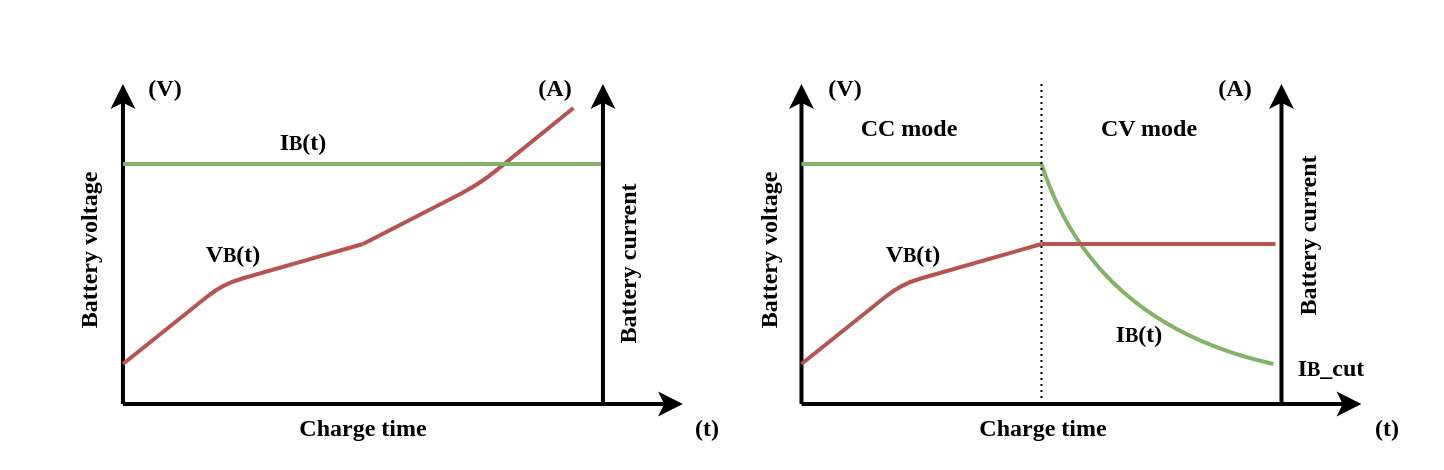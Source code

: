 <mxfile version="20.3.0" type="device"><diagram id="y98nZuvJY_XrkXtn28bW" name="Page-1"><mxGraphModel dx="1053" dy="-1114" grid="0" gridSize="10" guides="1" tooltips="1" connect="1" arrows="1" fold="1" page="1" pageScale="1" pageWidth="827" pageHeight="583" math="0" shadow="0"><root><mxCell id="0"/><mxCell id="1" parent="0"/><mxCell id="kRUC_vK1ncA4easl_D9F-1" value="" style="endArrow=classic;html=1;rounded=1;strokeColor=#000000;strokeWidth=2;fontFamily=Comic Sans MS;fontSize=13;fontColor=#000000;" edge="1" parent="1"><mxGeometry width="50" height="50" relative="1" as="geometry"><mxPoint x="426.74" y="2150" as="sourcePoint"/><mxPoint x="426.74" y="1990" as="targetPoint"/></mxGeometry></mxCell><mxCell id="kRUC_vK1ncA4easl_D9F-2" value="" style="endArrow=classic;html=1;rounded=1;strokeColor=#000000;strokeWidth=2;fontFamily=Comic Sans MS;fontSize=13;fontColor=#000000;" edge="1" parent="1"><mxGeometry width="50" height="50" relative="1" as="geometry"><mxPoint x="426.74" y="2150" as="sourcePoint"/><mxPoint x="706.74" y="2150" as="targetPoint"/></mxGeometry></mxCell><mxCell id="kRUC_vK1ncA4easl_D9F-3" value="" style="endArrow=none;html=1;rounded=1;strokeColor=#82b366;strokeWidth=2;fontFamily=Comic Sans MS;fontSize=13;fontColor=#000000;fillColor=#d5e8d4;" edge="1" parent="1"><mxGeometry width="50" height="50" relative="1" as="geometry"><mxPoint x="426.74" y="2030" as="sourcePoint"/><mxPoint x="546.74" y="2030" as="targetPoint"/></mxGeometry></mxCell><mxCell id="kRUC_vK1ncA4easl_D9F-4" value="" style="endArrow=none;html=1;strokeColor=#82b366;strokeWidth=2;fontFamily=Comic Sans MS;fontSize=13;fontColor=#000000;curved=1;fillColor=#d5e8d4;" edge="1" parent="1"><mxGeometry width="50" height="50" relative="1" as="geometry"><mxPoint x="546.74" y="2030" as="sourcePoint"/><mxPoint x="662.74" y="2130" as="targetPoint"/><Array as="points"><mxPoint x="572.74" y="2110"/></Array></mxGeometry></mxCell><mxCell id="kRUC_vK1ncA4easl_D9F-5" value="" style="endArrow=classic;html=1;rounded=1;strokeColor=#000000;strokeWidth=2;fontFamily=Comic Sans MS;fontSize=13;fontColor=#000000;" edge="1" parent="1"><mxGeometry width="50" height="50" relative="1" as="geometry"><mxPoint x="666.74" y="2150" as="sourcePoint"/><mxPoint x="666.74" y="1990" as="targetPoint"/></mxGeometry></mxCell><mxCell id="kRUC_vK1ncA4easl_D9F-6" value="" style="endArrow=none;html=1;strokeColor=#b85450;strokeWidth=2;fontFamily=Comic Sans MS;fontSize=13;fontColor=#000000;rounded=1;fillColor=#f8cecc;" edge="1" parent="1"><mxGeometry width="50" height="50" relative="1" as="geometry"><mxPoint x="426.74" y="2130" as="sourcePoint"/><mxPoint x="546.74" y="2070" as="targetPoint"/><Array as="points"><mxPoint x="476.74" y="2090"/></Array></mxGeometry></mxCell><mxCell id="kRUC_vK1ncA4easl_D9F-7" value="" style="endArrow=none;html=1;rounded=1;strokeColor=#b85450;strokeWidth=2;fontFamily=Comic Sans MS;fontSize=13;fontColor=#000000;fillColor=#f8cecc;" edge="1" parent="1"><mxGeometry width="50" height="50" relative="1" as="geometry"><mxPoint x="546.74" y="2070" as="sourcePoint"/><mxPoint x="663.74" y="2070" as="targetPoint"/></mxGeometry></mxCell><mxCell id="kRUC_vK1ncA4easl_D9F-8" value="" style="endArrow=none;dashed=1;html=1;rounded=1;strokeColor=#000000;strokeWidth=1;fontFamily=Comic Sans MS;fontSize=13;fontColor=#000000;dashPattern=1 2;" edge="1" parent="1"><mxGeometry width="50" height="50" relative="1" as="geometry"><mxPoint x="546.74" y="2150" as="sourcePoint"/><mxPoint x="546.74" y="1990" as="targetPoint"/></mxGeometry></mxCell><mxCell id="kRUC_vK1ncA4easl_D9F-9" value="&lt;font face=&quot;Comic Sans MS&quot;&gt;&lt;b style=&quot;font-size: 12px;&quot;&gt;CC mode&lt;/b&gt;&lt;/font&gt;" style="text;html=1;strokeColor=none;fillColor=none;align=center;verticalAlign=middle;whiteSpace=wrap;rounded=0;strokeWidth=2;fontFamily=Courier New;fontSize=50;" vertex="1" parent="1"><mxGeometry x="452.5" y="1990" width="55" height="20" as="geometry"/></mxCell><mxCell id="kRUC_vK1ncA4easl_D9F-10" value="&lt;font face=&quot;Comic Sans MS&quot;&gt;&lt;b style=&quot;font-size: 12px;&quot;&gt;CV mode&lt;/b&gt;&lt;/font&gt;" style="text;html=1;strokeColor=none;fillColor=none;align=center;verticalAlign=middle;whiteSpace=wrap;rounded=0;strokeWidth=2;fontFamily=Courier New;fontSize=50;" vertex="1" parent="1"><mxGeometry x="572.5" y="1990" width="55" height="20" as="geometry"/></mxCell><mxCell id="kRUC_vK1ncA4easl_D9F-11" value="&lt;font face=&quot;Comic Sans MS&quot;&gt;&lt;b style=&quot;font-size: 12px;&quot;&gt;I&lt;/b&gt;&lt;b style=&quot;font-size: 10px;&quot;&gt;B&lt;/b&gt;&lt;b style=&quot;font-size: 12px;&quot;&gt;_cut&lt;/b&gt;&lt;/font&gt;" style="text;html=1;strokeColor=none;fillColor=none;align=center;verticalAlign=middle;whiteSpace=wrap;rounded=0;strokeWidth=2;fontFamily=Courier New;fontSize=50;" vertex="1" parent="1"><mxGeometry x="664" y="2110" width="55" height="20" as="geometry"/></mxCell><mxCell id="kRUC_vK1ncA4easl_D9F-12" value="&lt;font face=&quot;Comic Sans MS&quot;&gt;&lt;b style=&quot;font-size: 12px;&quot;&gt;Charge time&lt;/b&gt;&lt;/font&gt;" style="text;html=1;strokeColor=none;fillColor=none;align=center;verticalAlign=middle;whiteSpace=wrap;rounded=0;strokeWidth=2;fontFamily=Courier New;fontSize=50;" vertex="1" parent="1"><mxGeometry x="485.62" y="2140" width="123" height="20" as="geometry"/></mxCell><mxCell id="kRUC_vK1ncA4easl_D9F-13" value="&lt;font face=&quot;Comic Sans MS&quot;&gt;&lt;b style=&quot;font-size: 12px;&quot;&gt;(t)&lt;/b&gt;&lt;/font&gt;" style="text;html=1;strokeColor=none;fillColor=none;align=center;verticalAlign=middle;whiteSpace=wrap;rounded=0;strokeWidth=2;fontFamily=Courier New;fontSize=50;" vertex="1" parent="1"><mxGeometry x="691.74" y="2140" width="55" height="20" as="geometry"/></mxCell><mxCell id="kRUC_vK1ncA4easl_D9F-16" value="&lt;font face=&quot;Comic Sans MS&quot;&gt;&lt;b style=&quot;font-size: 12px;&quot;&gt;V&lt;/b&gt;&lt;b style=&quot;font-size: 10px;&quot;&gt;B&lt;/b&gt;&lt;/font&gt;&lt;b style=&quot;font-family: &amp;quot;Comic Sans MS&amp;quot;; font-size: 12px;&quot;&gt;(t)&lt;/b&gt;" style="text;html=1;strokeColor=none;fillColor=none;align=center;verticalAlign=middle;whiteSpace=wrap;rounded=0;strokeWidth=2;fontFamily=Courier New;fontSize=50;" vertex="1" parent="1"><mxGeometry x="454.74" y="2053" width="55" height="20" as="geometry"/></mxCell><mxCell id="kRUC_vK1ncA4easl_D9F-17" value="&lt;font face=&quot;Comic Sans MS&quot;&gt;&lt;b style=&quot;font-size: 12px;&quot;&gt;I&lt;/b&gt;&lt;b style=&quot;font-size: 10px;&quot;&gt;B&lt;/b&gt;&lt;/font&gt;&lt;b style=&quot;font-family: &amp;quot;Comic Sans MS&amp;quot;; font-size: 12px;&quot;&gt;(t)&lt;/b&gt;" style="text;html=1;strokeColor=none;fillColor=none;align=center;verticalAlign=middle;whiteSpace=wrap;rounded=0;strokeWidth=2;fontFamily=Courier New;fontSize=50;" vertex="1" parent="1"><mxGeometry x="567.74" y="2093" width="55" height="20" as="geometry"/></mxCell><mxCell id="kRUC_vK1ncA4easl_D9F-18" value="" style="endArrow=classic;html=1;rounded=1;strokeColor=#000000;strokeWidth=2;fontFamily=Comic Sans MS;fontSize=13;fontColor=#000000;" edge="1" parent="1"><mxGeometry width="50" height="50" relative="1" as="geometry"><mxPoint x="87.48" y="2150" as="sourcePoint"/><mxPoint x="87.48" y="1990" as="targetPoint"/></mxGeometry></mxCell><mxCell id="kRUC_vK1ncA4easl_D9F-19" value="" style="endArrow=classic;html=1;rounded=1;strokeColor=#000000;strokeWidth=2;fontFamily=Comic Sans MS;fontSize=13;fontColor=#000000;" edge="1" parent="1"><mxGeometry width="50" height="50" relative="1" as="geometry"><mxPoint x="87.48" y="2150" as="sourcePoint"/><mxPoint x="367.48" y="2150" as="targetPoint"/></mxGeometry></mxCell><mxCell id="kRUC_vK1ncA4easl_D9F-20" value="" style="endArrow=none;html=1;rounded=1;strokeColor=#82b366;strokeWidth=2;fontFamily=Comic Sans MS;fontSize=13;fontColor=#000000;fillColor=#d5e8d4;" edge="1" parent="1"><mxGeometry width="50" height="50" relative="1" as="geometry"><mxPoint x="87.48" y="2030" as="sourcePoint"/><mxPoint x="207.48" y="2030" as="targetPoint"/></mxGeometry></mxCell><mxCell id="kRUC_vK1ncA4easl_D9F-21" value="" style="endArrow=classic;html=1;rounded=1;strokeColor=#000000;strokeWidth=2;fontFamily=Comic Sans MS;fontSize=13;fontColor=#000000;" edge="1" parent="1"><mxGeometry width="50" height="50" relative="1" as="geometry"><mxPoint x="327.48" y="2150" as="sourcePoint"/><mxPoint x="327.48" y="1990" as="targetPoint"/></mxGeometry></mxCell><mxCell id="kRUC_vK1ncA4easl_D9F-22" value="" style="endArrow=none;html=1;strokeColor=#b85450;strokeWidth=2;fontFamily=Comic Sans MS;fontSize=13;fontColor=#000000;rounded=1;fillColor=#f8cecc;" edge="1" parent="1"><mxGeometry width="50" height="50" relative="1" as="geometry"><mxPoint x="87.48" y="2130" as="sourcePoint"/><mxPoint x="207.48" y="2070" as="targetPoint"/><Array as="points"><mxPoint x="137.48" y="2090"/></Array></mxGeometry></mxCell><mxCell id="kRUC_vK1ncA4easl_D9F-23" value="" style="endArrow=none;html=1;rounded=1;strokeColor=#b85450;strokeWidth=2;fontFamily=Comic Sans MS;fontSize=13;fontColor=#000000;fillColor=#f8cecc;" edge="1" parent="1"><mxGeometry width="50" height="50" relative="1" as="geometry"><mxPoint x="207.48" y="2070" as="sourcePoint"/><mxPoint x="312.74" y="2002" as="targetPoint"/><Array as="points"><mxPoint x="265.74" y="2040"/></Array></mxGeometry></mxCell><mxCell id="kRUC_vK1ncA4easl_D9F-24" value="&lt;font face=&quot;Comic Sans MS&quot;&gt;&lt;b style=&quot;font-size: 12px;&quot;&gt;Charge time&lt;/b&gt;&lt;/font&gt;" style="text;html=1;strokeColor=none;fillColor=none;align=center;verticalAlign=middle;whiteSpace=wrap;rounded=0;strokeWidth=2;fontFamily=Courier New;fontSize=50;" vertex="1" parent="1"><mxGeometry x="146.36" y="2140" width="123" height="20" as="geometry"/></mxCell><mxCell id="kRUC_vK1ncA4easl_D9F-25" value="&lt;font face=&quot;Comic Sans MS&quot;&gt;&lt;b style=&quot;font-size: 12px;&quot;&gt;(t)&lt;/b&gt;&lt;/font&gt;" style="text;html=1;strokeColor=none;fillColor=none;align=center;verticalAlign=middle;whiteSpace=wrap;rounded=0;strokeWidth=2;fontFamily=Courier New;fontSize=50;" vertex="1" parent="1"><mxGeometry x="352.48" y="2140" width="55" height="20" as="geometry"/></mxCell><mxCell id="kRUC_vK1ncA4easl_D9F-26" value="&lt;font face=&quot;Comic Sans MS&quot;&gt;&lt;b style=&quot;font-size: 12px;&quot;&gt;Battery voltage&lt;/b&gt;&lt;/font&gt;" style="text;html=1;strokeColor=none;fillColor=none;align=center;verticalAlign=middle;whiteSpace=wrap;rounded=0;strokeWidth=2;fontFamily=Courier New;fontSize=50;rotation=-90;" vertex="1" parent="1"><mxGeometry x="-3" y="2063" width="123" height="20" as="geometry"/></mxCell><mxCell id="kRUC_vK1ncA4easl_D9F-27" value="&lt;font face=&quot;Comic Sans MS&quot;&gt;&lt;b style=&quot;font-size: 12px;&quot;&gt;Battery current&lt;/b&gt;&lt;/font&gt;" style="text;html=1;strokeColor=none;fillColor=none;align=center;verticalAlign=middle;whiteSpace=wrap;rounded=0;strokeWidth=2;fontFamily=Courier New;fontSize=50;rotation=-90;" vertex="1" parent="1"><mxGeometry x="266.74" y="2070" width="123" height="20" as="geometry"/></mxCell><mxCell id="kRUC_vK1ncA4easl_D9F-28" value="&lt;font face=&quot;Comic Sans MS&quot;&gt;&lt;b style=&quot;font-size: 12px;&quot;&gt;V&lt;/b&gt;&lt;b style=&quot;font-size: 10px;&quot;&gt;B&lt;/b&gt;&lt;/font&gt;&lt;b style=&quot;font-family: &amp;quot;Comic Sans MS&amp;quot;; font-size: 12px;&quot;&gt;(t)&lt;/b&gt;" style="text;html=1;strokeColor=none;fillColor=none;align=center;verticalAlign=middle;whiteSpace=wrap;rounded=0;strokeWidth=2;fontFamily=Courier New;fontSize=50;" vertex="1" parent="1"><mxGeometry x="115.48" y="2053" width="55" height="20" as="geometry"/></mxCell><mxCell id="kRUC_vK1ncA4easl_D9F-29" value="&lt;font face=&quot;Comic Sans MS&quot;&gt;&lt;b style=&quot;font-size: 12px;&quot;&gt;I&lt;/b&gt;&lt;b style=&quot;font-size: 10px;&quot;&gt;B&lt;/b&gt;&lt;/font&gt;&lt;b style=&quot;font-family: &amp;quot;Comic Sans MS&amp;quot;; font-size: 12px;&quot;&gt;(t)&lt;/b&gt;" style="text;html=1;strokeColor=none;fillColor=none;align=center;verticalAlign=middle;whiteSpace=wrap;rounded=0;strokeWidth=2;fontFamily=Courier New;fontSize=50;" vertex="1" parent="1"><mxGeometry x="149.74" y="1997" width="55" height="20" as="geometry"/></mxCell><mxCell id="kRUC_vK1ncA4easl_D9F-30" value="" style="endArrow=none;html=1;rounded=1;strokeColor=#82b366;strokeWidth=2;fontFamily=Comic Sans MS;fontSize=13;fontColor=#000000;fillColor=#d5e8d4;" edge="1" parent="1"><mxGeometry width="50" height="50" relative="1" as="geometry"><mxPoint x="206.5" y="2030" as="sourcePoint"/><mxPoint x="326.5" y="2030" as="targetPoint"/></mxGeometry></mxCell><mxCell id="kRUC_vK1ncA4easl_D9F-31" value="&lt;font face=&quot;Comic Sans MS&quot;&gt;&lt;span style=&quot;font-size: 12px;&quot;&gt;&lt;b&gt;(A)&lt;/b&gt;&lt;/span&gt;&lt;/font&gt;" style="text;html=1;strokeColor=none;fillColor=none;align=center;verticalAlign=middle;whiteSpace=wrap;rounded=0;strokeWidth=2;fontFamily=Courier New;fontSize=50;" vertex="1" parent="1"><mxGeometry x="615.74" y="1970" width="55" height="20" as="geometry"/></mxCell><mxCell id="kRUC_vK1ncA4easl_D9F-32" value="&lt;font face=&quot;Comic Sans MS&quot;&gt;&lt;span style=&quot;font-size: 12px;&quot;&gt;&lt;b&gt;(V)&lt;/b&gt;&lt;/span&gt;&lt;/font&gt;" style="text;html=1;strokeColor=none;fillColor=none;align=center;verticalAlign=middle;whiteSpace=wrap;rounded=0;strokeWidth=2;fontFamily=Courier New;fontSize=50;" vertex="1" parent="1"><mxGeometry x="420.74" y="1970" width="55" height="20" as="geometry"/></mxCell><mxCell id="kRUC_vK1ncA4easl_D9F-33" value="&lt;font face=&quot;Comic Sans MS&quot;&gt;&lt;span style=&quot;font-size: 12px;&quot;&gt;&lt;b&gt;(A)&lt;/b&gt;&lt;/span&gt;&lt;/font&gt;" style="text;html=1;strokeColor=none;fillColor=none;align=center;verticalAlign=middle;whiteSpace=wrap;rounded=0;strokeWidth=2;fontFamily=Courier New;fontSize=50;" vertex="1" parent="1"><mxGeometry x="275.74" y="1970" width="55" height="20" as="geometry"/></mxCell><mxCell id="kRUC_vK1ncA4easl_D9F-34" value="&lt;font face=&quot;Comic Sans MS&quot;&gt;&lt;span style=&quot;font-size: 12px;&quot;&gt;&lt;b&gt;(V)&lt;/b&gt;&lt;/span&gt;&lt;/font&gt;" style="text;html=1;strokeColor=none;fillColor=none;align=center;verticalAlign=middle;whiteSpace=wrap;rounded=0;strokeWidth=2;fontFamily=Courier New;fontSize=50;" vertex="1" parent="1"><mxGeometry x="80.74" y="1970" width="55" height="20" as="geometry"/></mxCell><mxCell id="kRUC_vK1ncA4easl_D9F-35" value="&lt;font face=&quot;Comic Sans MS&quot;&gt;&lt;b style=&quot;font-size: 12px;&quot;&gt;Battery current&lt;/b&gt;&lt;/font&gt;" style="text;html=1;strokeColor=none;fillColor=none;align=center;verticalAlign=middle;whiteSpace=wrap;rounded=0;strokeWidth=2;fontFamily=Courier New;fontSize=50;rotation=-90;" vertex="1" parent="1"><mxGeometry x="606.74" y="2056" width="123" height="20" as="geometry"/></mxCell><mxCell id="kRUC_vK1ncA4easl_D9F-36" value="&lt;font face=&quot;Comic Sans MS&quot;&gt;&lt;b style=&quot;font-size: 12px;&quot;&gt;Battery voltage&lt;/b&gt;&lt;/font&gt;" style="text;html=1;strokeColor=none;fillColor=none;align=center;verticalAlign=middle;whiteSpace=wrap;rounded=0;strokeWidth=2;fontFamily=Courier New;fontSize=50;rotation=-90;" vertex="1" parent="1"><mxGeometry x="337" y="2063" width="123" height="20" as="geometry"/></mxCell></root></mxGraphModel></diagram></mxfile>